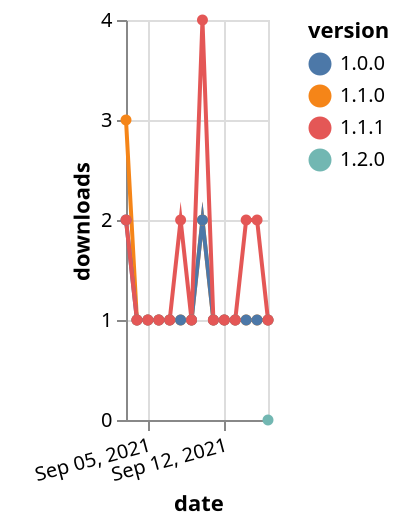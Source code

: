 {"$schema": "https://vega.github.io/schema/vega-lite/v5.json", "description": "A simple bar chart with embedded data.", "data": {"values": [{"date": "2021-09-03", "total": 121, "delta": 3, "version": "1.1.0"}, {"date": "2021-09-04", "total": 122, "delta": 1, "version": "1.1.0"}, {"date": "2021-09-05", "total": 123, "delta": 1, "version": "1.1.0"}, {"date": "2021-09-06", "total": 124, "delta": 1, "version": "1.1.0"}, {"date": "2021-09-07", "total": 125, "delta": 1, "version": "1.1.0"}, {"date": "2021-09-08", "total": 126, "delta": 1, "version": "1.1.0"}, {"date": "2021-09-09", "total": 127, "delta": 1, "version": "1.1.0"}, {"date": "2021-09-10", "total": 129, "delta": 2, "version": "1.1.0"}, {"date": "2021-09-11", "total": 130, "delta": 1, "version": "1.1.0"}, {"date": "2021-09-12", "total": 131, "delta": 1, "version": "1.1.0"}, {"date": "2021-09-13", "total": 132, "delta": 1, "version": "1.1.0"}, {"date": "2021-09-14", "total": 133, "delta": 1, "version": "1.1.0"}, {"date": "2021-09-15", "total": 134, "delta": 1, "version": "1.1.0"}, {"date": "2021-09-16", "total": 135, "delta": 1, "version": "1.1.0"}, {"date": "2021-09-03", "total": 116, "delta": 2, "version": "1.0.0"}, {"date": "2021-09-04", "total": 117, "delta": 1, "version": "1.0.0"}, {"date": "2021-09-05", "total": 118, "delta": 1, "version": "1.0.0"}, {"date": "2021-09-06", "total": 119, "delta": 1, "version": "1.0.0"}, {"date": "2021-09-07", "total": 120, "delta": 1, "version": "1.0.0"}, {"date": "2021-09-08", "total": 121, "delta": 1, "version": "1.0.0"}, {"date": "2021-09-09", "total": 122, "delta": 1, "version": "1.0.0"}, {"date": "2021-09-10", "total": 124, "delta": 2, "version": "1.0.0"}, {"date": "2021-09-11", "total": 125, "delta": 1, "version": "1.0.0"}, {"date": "2021-09-12", "total": 126, "delta": 1, "version": "1.0.0"}, {"date": "2021-09-13", "total": 127, "delta": 1, "version": "1.0.0"}, {"date": "2021-09-14", "total": 128, "delta": 1, "version": "1.0.0"}, {"date": "2021-09-15", "total": 129, "delta": 1, "version": "1.0.0"}, {"date": "2021-09-16", "total": 130, "delta": 1, "version": "1.0.0"}, {"date": "2021-09-16", "total": 14, "delta": 0, "version": "1.2.0"}, {"date": "2021-09-03", "total": 90, "delta": 2, "version": "1.1.1"}, {"date": "2021-09-04", "total": 91, "delta": 1, "version": "1.1.1"}, {"date": "2021-09-05", "total": 92, "delta": 1, "version": "1.1.1"}, {"date": "2021-09-06", "total": 93, "delta": 1, "version": "1.1.1"}, {"date": "2021-09-07", "total": 94, "delta": 1, "version": "1.1.1"}, {"date": "2021-09-08", "total": 96, "delta": 2, "version": "1.1.1"}, {"date": "2021-09-09", "total": 97, "delta": 1, "version": "1.1.1"}, {"date": "2021-09-10", "total": 101, "delta": 4, "version": "1.1.1"}, {"date": "2021-09-11", "total": 102, "delta": 1, "version": "1.1.1"}, {"date": "2021-09-12", "total": 103, "delta": 1, "version": "1.1.1"}, {"date": "2021-09-13", "total": 104, "delta": 1, "version": "1.1.1"}, {"date": "2021-09-14", "total": 106, "delta": 2, "version": "1.1.1"}, {"date": "2021-09-15", "total": 108, "delta": 2, "version": "1.1.1"}, {"date": "2021-09-16", "total": 109, "delta": 1, "version": "1.1.1"}]}, "width": "container", "mark": {"type": "line", "point": {"filled": true}}, "encoding": {"x": {"field": "date", "type": "temporal", "timeUnit": "yearmonthdate", "title": "date", "axis": {"labelAngle": -15}}, "y": {"field": "delta", "type": "quantitative", "title": "downloads"}, "color": {"field": "version", "type": "nominal"}, "tooltip": {"field": "delta"}}}